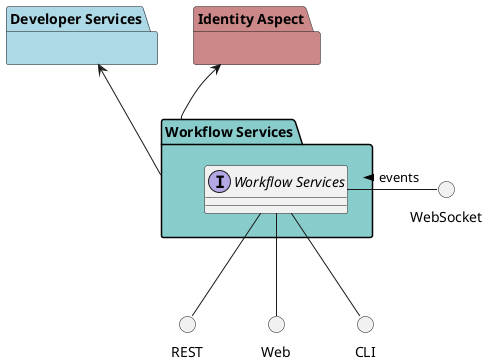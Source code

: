 @startuml


package "Developer Services" #lightblue {

}

package "Identity Aspect" #cc8888 {

}


package "Workflow Services" #88cccc {

    interface "Workflow Services" as i {
    
    
    }
}

circle REST
circle Web
circle CLI
circle WebSocket

i -down- Web
i -down- CLI
i -down- REST
WebSocket -left- i: events >

package "Workflow Services" #88cccc {


}


    "Developer Services" <-- "Workflow Services"

    "Identity Aspect" <-- "Workflow Services"


@enduml
